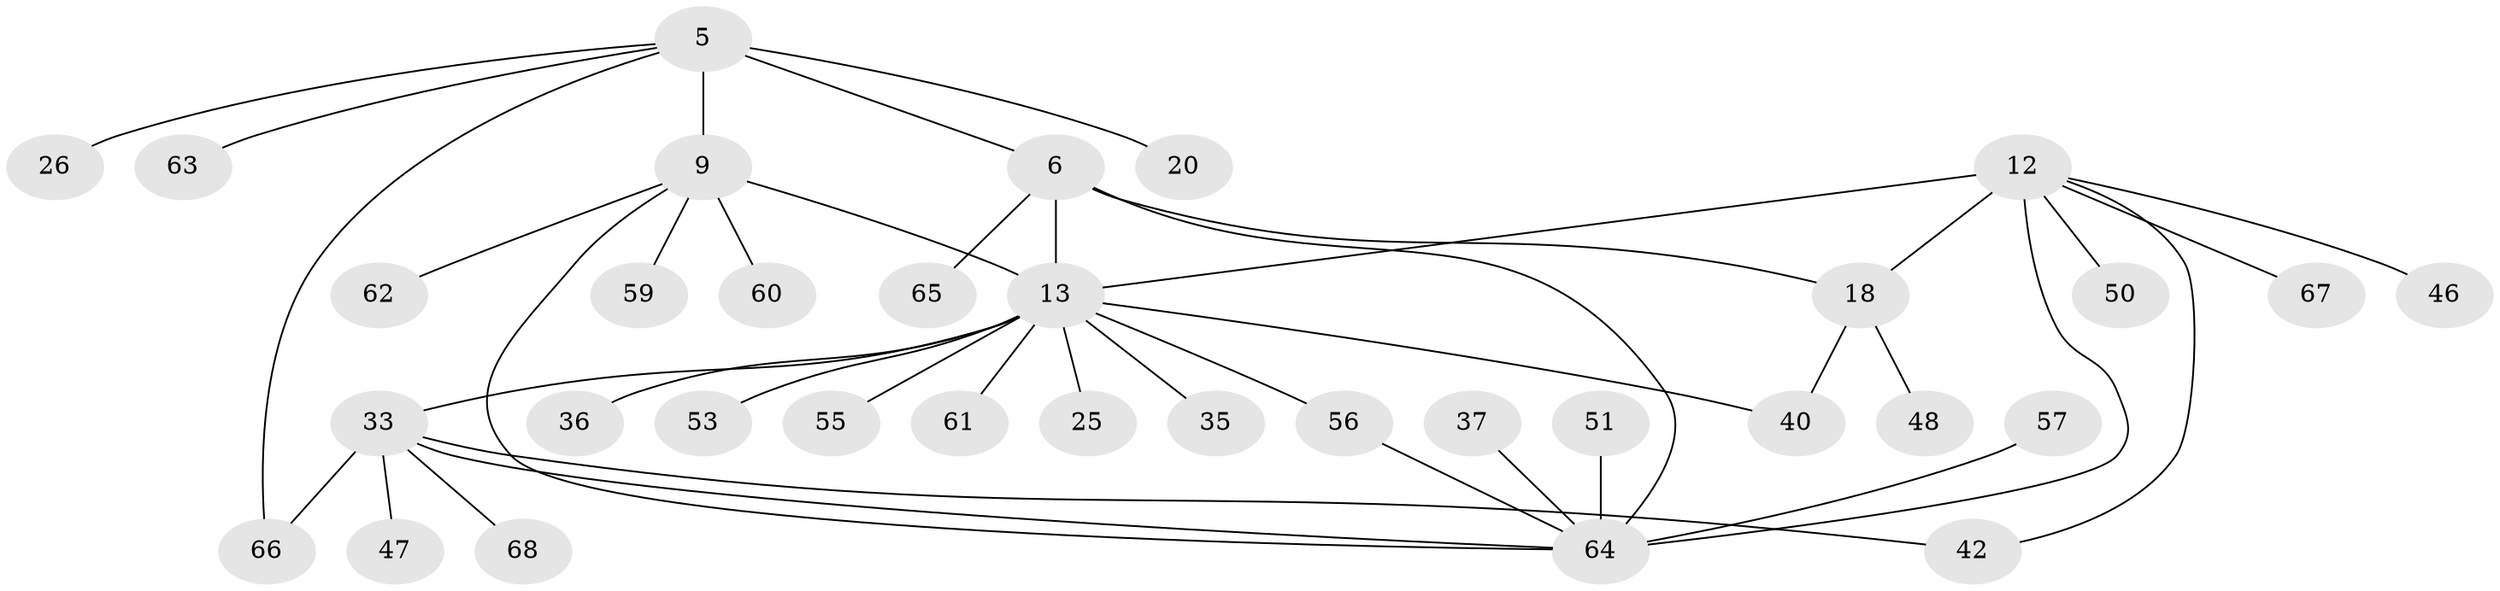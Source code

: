 // original degree distribution, {7: 0.029411764705882353, 3: 0.10294117647058823, 6: 0.04411764705882353, 5: 0.04411764705882353, 4: 0.07352941176470588, 8: 0.014705882352941176, 9: 0.029411764705882353, 2: 0.16176470588235295, 1: 0.5}
// Generated by graph-tools (version 1.1) at 2025/55/03/09/25 04:55:57]
// undirected, 34 vertices, 42 edges
graph export_dot {
graph [start="1"]
  node [color=gray90,style=filled];
  5 [super="+4"];
  6;
  9 [super="+8"];
  12 [super="+11"];
  13 [super="+7"];
  18 [super="+10"];
  20;
  25;
  26;
  33 [super="+15+24"];
  35;
  36 [super="+27"];
  37;
  40 [super="+38"];
  42;
  46;
  47;
  48;
  50;
  51;
  53 [super="+52"];
  55;
  56 [super="+49"];
  57 [super="+44"];
  59;
  60;
  61;
  62 [super="+19"];
  63 [super="+54"];
  64 [super="+17+1+3+31"];
  65 [super="+23"];
  66 [super="+41"];
  67 [super="+58"];
  68;
  5 -- 6 [weight=2];
  5 -- 20;
  5 -- 26;
  5 -- 9;
  5 -- 66;
  5 -- 63;
  6 -- 13;
  6 -- 18 [weight=2];
  6 -- 64 [weight=2];
  6 -- 65;
  9 -- 60;
  9 -- 59;
  9 -- 13 [weight=2];
  9 -- 62;
  9 -- 64;
  12 -- 50;
  12 -- 18 [weight=2];
  12 -- 42;
  12 -- 13 [weight=2];
  12 -- 46;
  12 -- 67;
  12 -- 64;
  13 -- 25 [weight=2];
  13 -- 35;
  13 -- 55;
  13 -- 61;
  13 -- 40;
  13 -- 36;
  13 -- 56;
  13 -- 53;
  13 -- 33 [weight=2];
  18 -- 48;
  18 -- 40;
  33 -- 66;
  33 -- 68;
  33 -- 42;
  33 -- 47;
  33 -- 64;
  37 -- 64;
  51 -- 64;
  56 -- 64;
  57 -- 64;
}
